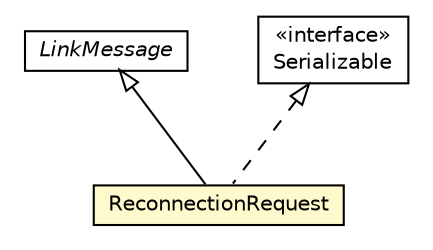 #!/usr/local/bin/dot
#
# Class diagram 
# Generated by UMLGraph version R5_6-24-gf6e263 (http://www.umlgraph.org/)
#

digraph G {
	edge [fontname="Helvetica",fontsize=10,labelfontname="Helvetica",labelfontsize=10];
	node [fontname="Helvetica",fontsize=10,shape=plaintext];
	nodesep=0.25;
	ranksep=0.5;
	// org.universAAL.ri.gateway.protocol.LinkMessage
	c6855894 [label=<<table title="org.universAAL.ri.gateway.protocol.LinkMessage" border="0" cellborder="1" cellspacing="0" cellpadding="2" port="p" href="../LinkMessage.html">
		<tr><td><table border="0" cellspacing="0" cellpadding="1">
<tr><td align="center" balign="center"><font face="Helvetica-Oblique"> LinkMessage </font></td></tr>
		</table></td></tr>
		</table>>, URL="../LinkMessage.html", fontname="Helvetica", fontcolor="black", fontsize=10.0];
	// org.universAAL.ri.gateway.protocol.link.ReconnectionRequest
	c6855900 [label=<<table title="org.universAAL.ri.gateway.protocol.link.ReconnectionRequest" border="0" cellborder="1" cellspacing="0" cellpadding="2" port="p" bgcolor="lemonChiffon" href="./ReconnectionRequest.html">
		<tr><td><table border="0" cellspacing="0" cellpadding="1">
<tr><td align="center" balign="center"> ReconnectionRequest </td></tr>
		</table></td></tr>
		</table>>, URL="./ReconnectionRequest.html", fontname="Helvetica", fontcolor="black", fontsize=10.0];
	//org.universAAL.ri.gateway.protocol.link.ReconnectionRequest extends org.universAAL.ri.gateway.protocol.LinkMessage
	c6855894:p -> c6855900:p [dir=back,arrowtail=empty];
	//org.universAAL.ri.gateway.protocol.link.ReconnectionRequest implements java.io.Serializable
	c6856680:p -> c6855900:p [dir=back,arrowtail=empty,style=dashed];
	// java.io.Serializable
	c6856680 [label=<<table title="java.io.Serializable" border="0" cellborder="1" cellspacing="0" cellpadding="2" port="p" href="http://java.sun.com/j2se/1.4.2/docs/api/java/io/Serializable.html">
		<tr><td><table border="0" cellspacing="0" cellpadding="1">
<tr><td align="center" balign="center"> &#171;interface&#187; </td></tr>
<tr><td align="center" balign="center"> Serializable </td></tr>
		</table></td></tr>
		</table>>, URL="http://java.sun.com/j2se/1.4.2/docs/api/java/io/Serializable.html", fontname="Helvetica", fontcolor="black", fontsize=10.0];
}


